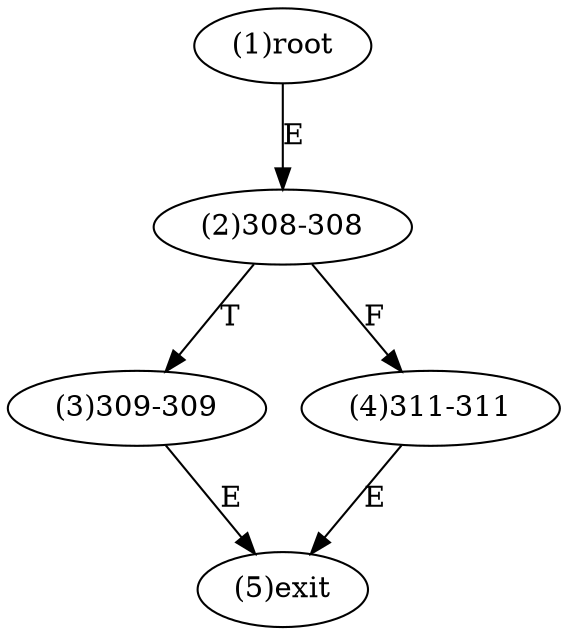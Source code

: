 digraph "" { 
1[ label="(1)root"];
2[ label="(2)308-308"];
3[ label="(3)309-309"];
4[ label="(4)311-311"];
5[ label="(5)exit"];
1->2[ label="E"];
2->4[ label="F"];
2->3[ label="T"];
3->5[ label="E"];
4->5[ label="E"];
}